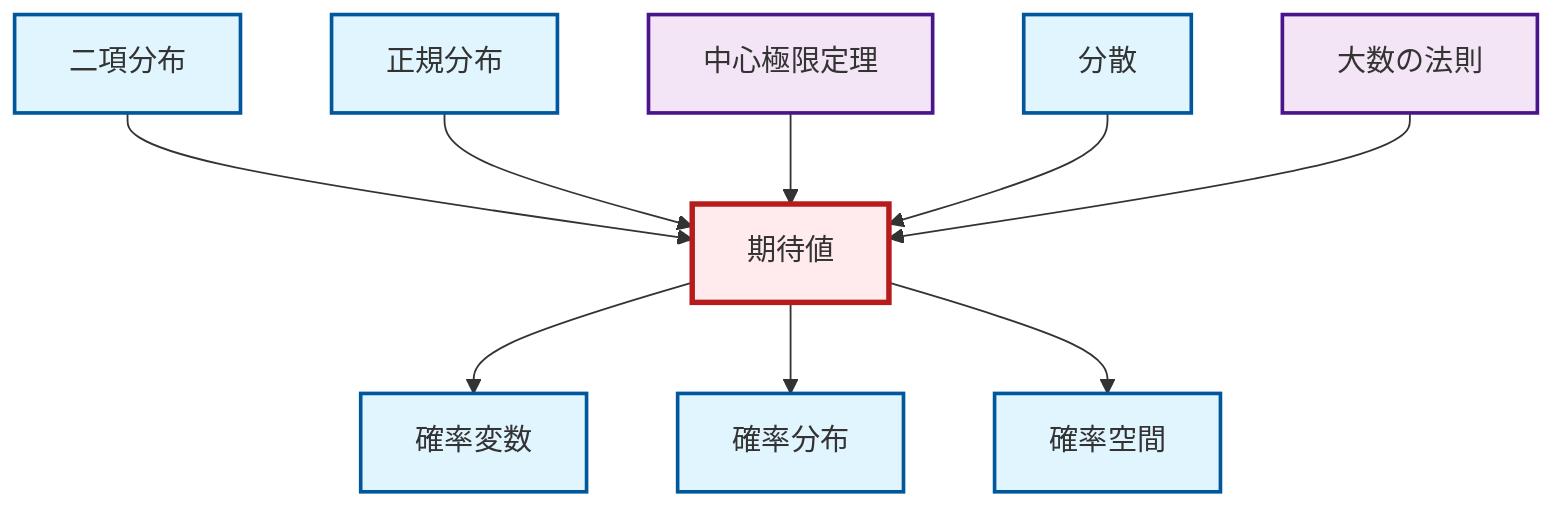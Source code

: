 graph TD
    classDef definition fill:#e1f5fe,stroke:#01579b,stroke-width:2px
    classDef theorem fill:#f3e5f5,stroke:#4a148c,stroke-width:2px
    classDef axiom fill:#fff3e0,stroke:#e65100,stroke-width:2px
    classDef example fill:#e8f5e9,stroke:#1b5e20,stroke-width:2px
    classDef current fill:#ffebee,stroke:#b71c1c,stroke-width:3px
    def-binomial-distribution["二項分布"]:::definition
    def-normal-distribution["正規分布"]:::definition
    def-probability-space["確率空間"]:::definition
    def-variance["分散"]:::definition
    thm-law-of-large-numbers["大数の法則"]:::theorem
    def-probability-distribution["確率分布"]:::definition
    def-random-variable["確率変数"]:::definition
    def-expectation["期待値"]:::definition
    thm-central-limit["中心極限定理"]:::theorem
    def-binomial-distribution --> def-expectation
    def-normal-distribution --> def-expectation
    def-expectation --> def-random-variable
    def-expectation --> def-probability-distribution
    thm-central-limit --> def-expectation
    def-expectation --> def-probability-space
    def-variance --> def-expectation
    thm-law-of-large-numbers --> def-expectation
    class def-expectation current